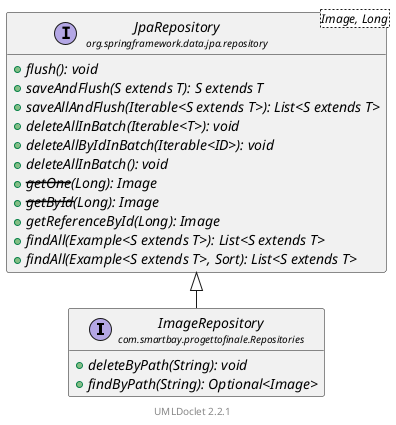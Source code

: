 @startuml
    ' Copyright to this UML and generated images belongs to the author of the corresponding Java sources.

    ' This UML was generated by UMLDoclet (C) Copyright 2016-2025 Talsma ICT.
    ' UMLDoclet 2.2.1 is licensed under the Apache License, version 2.0
    ' and contains parts of PlantUML 1.2024.7 (ASL) Copyright 2009-2025, Arnaud Roques.

    !pragma layout smetana

    set namespaceSeparator none
    hide empty fields
    hide empty methods

    interface "<size:14>ImageRepository\n<size:10>com.smartbay.progettofinale.Repositories" as com.smartbay.progettofinale.Repositories.ImageRepository [[ImageRepository.html]] {
        {abstract} +deleteByPath(String): void
        {abstract} +findByPath(String): Optional<Image>
    }

    interface "<size:14>JpaRepository\n<size:10>org.springframework.data.jpa.repository" as org.springframework.data.jpa.repository.JpaRepository<Image, Long> {
        {abstract} +flush(): void
        {abstract} +saveAndFlush(S extends T): S extends T
        {abstract} +saveAllAndFlush(Iterable<S extends T>): List<S extends T>
        {abstract} +deleteAllInBatch(Iterable<T>): void
        {abstract} +deleteAllByIdInBatch(Iterable<ID>): void
        {abstract} +deleteAllInBatch(): void
        {abstract} +--getOne--(Long): Image
        {abstract} +--getById--(Long): Image
        {abstract} +getReferenceById(Long): Image
        {abstract} +findAll(Example<S extends T>): List<S extends T>
        {abstract} +findAll(Example<S extends T>, Sort): List<S extends T>
    }

    org.springframework.data.jpa.repository.JpaRepository <|-- com.smartbay.progettofinale.Repositories.ImageRepository

    <style>
        footer {
            HyperLinkColor #8
            HyperLinkUnderlineThickness 0
        }
    </style>
    footer \n[[https://github.com/talsma-ict/umldoclet UMLDoclet 2.2.1]]
    ' Generated 2025-08-29T10:32:38.461150822+02:00[Europe/Rome]
@enduml
